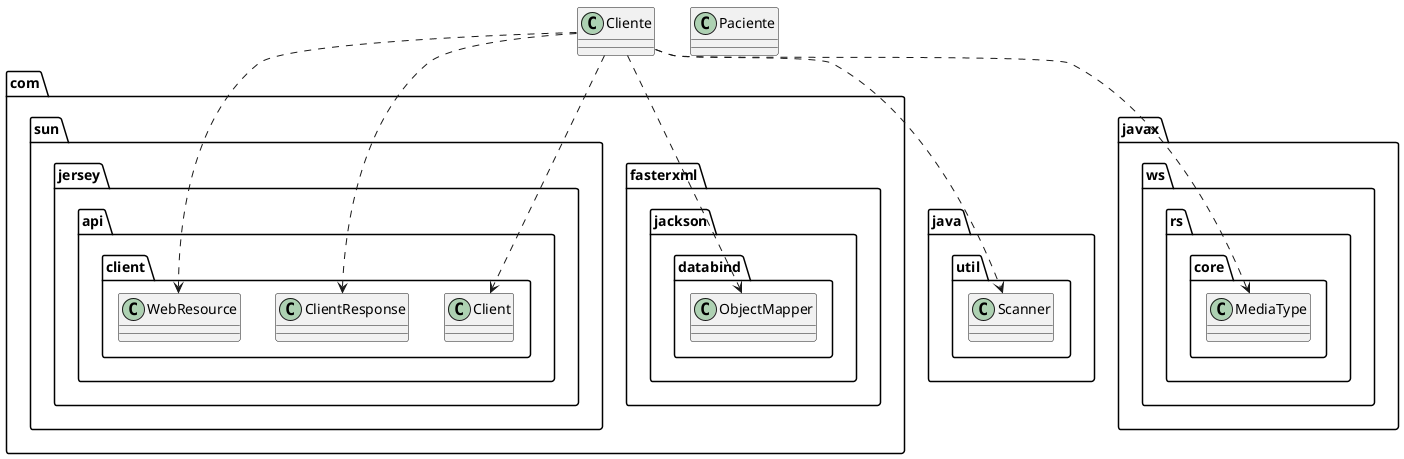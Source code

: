 @startuml
class Cliente
class Paciente
class com.fasterxml.jackson.databind.ObjectMapper
class com.sun.jersey.api.client.Client
class com.sun.jersey.api.client.ClientResponse
class com.sun.jersey.api.client.WebResource
class java.util.Scanner
class javax.ws.rs.core.MediaType
Cliente ..> com.fasterxml.jackson.databind.ObjectMapper
Cliente ..> com.sun.jersey.api.client.Client
Cliente ..> com.sun.jersey.api.client.ClientResponse
Cliente ..> com.sun.jersey.api.client.WebResource
Cliente ..> java.util.Scanner
Cliente ..> javax.ws.rs.core.MediaType
@enduml